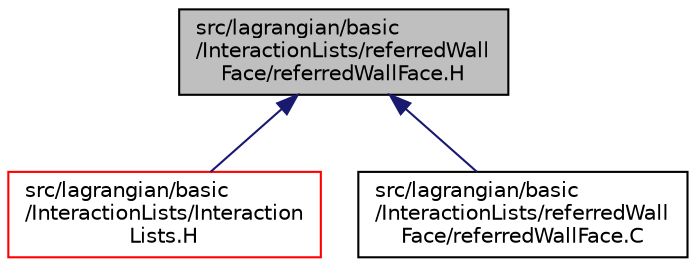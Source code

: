 digraph "src/lagrangian/basic/InteractionLists/referredWallFace/referredWallFace.H"
{
  bgcolor="transparent";
  edge [fontname="Helvetica",fontsize="10",labelfontname="Helvetica",labelfontsize="10"];
  node [fontname="Helvetica",fontsize="10",shape=record];
  Node1 [label="src/lagrangian/basic\l/InteractionLists/referredWall\lFace/referredWallFace.H",height=0.2,width=0.4,color="black", fillcolor="grey75", style="filled", fontcolor="black"];
  Node1 -> Node2 [dir="back",color="midnightblue",fontsize="10",style="solid",fontname="Helvetica"];
  Node2 [label="src/lagrangian/basic\l/InteractionLists/Interaction\lLists.H",height=0.2,width=0.4,color="red",URL="$a06665.html"];
  Node1 -> Node3 [dir="back",color="midnightblue",fontsize="10",style="solid",fontname="Helvetica"];
  Node3 [label="src/lagrangian/basic\l/InteractionLists/referredWall\lFace/referredWallFace.C",height=0.2,width=0.4,color="black",URL="$a06667.html"];
}
